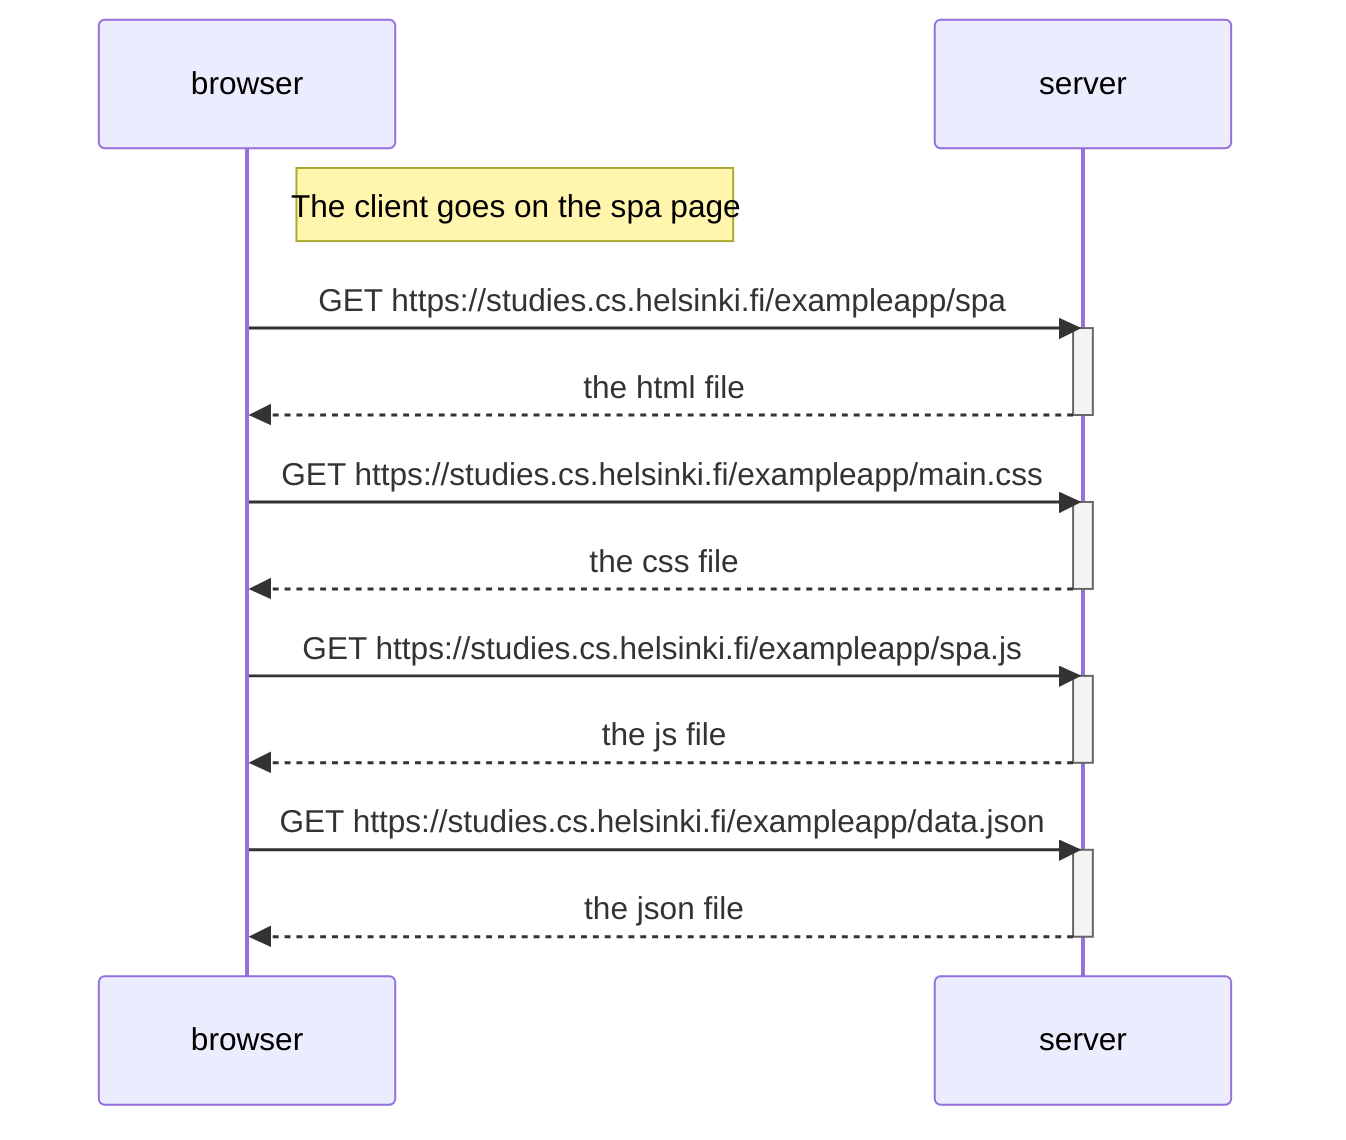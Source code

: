 sequenceDiagram
participant browser
participant server

    note right of browser : The client goes on the spa page

    browser->>server: GET https://studies.cs.helsinki.fi/exampleapp/spa
    activate server
    server-->>browser: the html file
    deactivate server

    browser->>server: GET https://studies.cs.helsinki.fi/exampleapp/main.css
    activate server
    server-->>browser: the css file
    deactivate server

    browser->>server: GET https://studies.cs.helsinki.fi/exampleapp/spa.js
    activate server
    server-->>browser: the js file
    deactivate server

    browser->>server: GET https://studies.cs.helsinki.fi/exampleapp/data.json
    activate server
    server-->>browser: the json file
    deactivate server